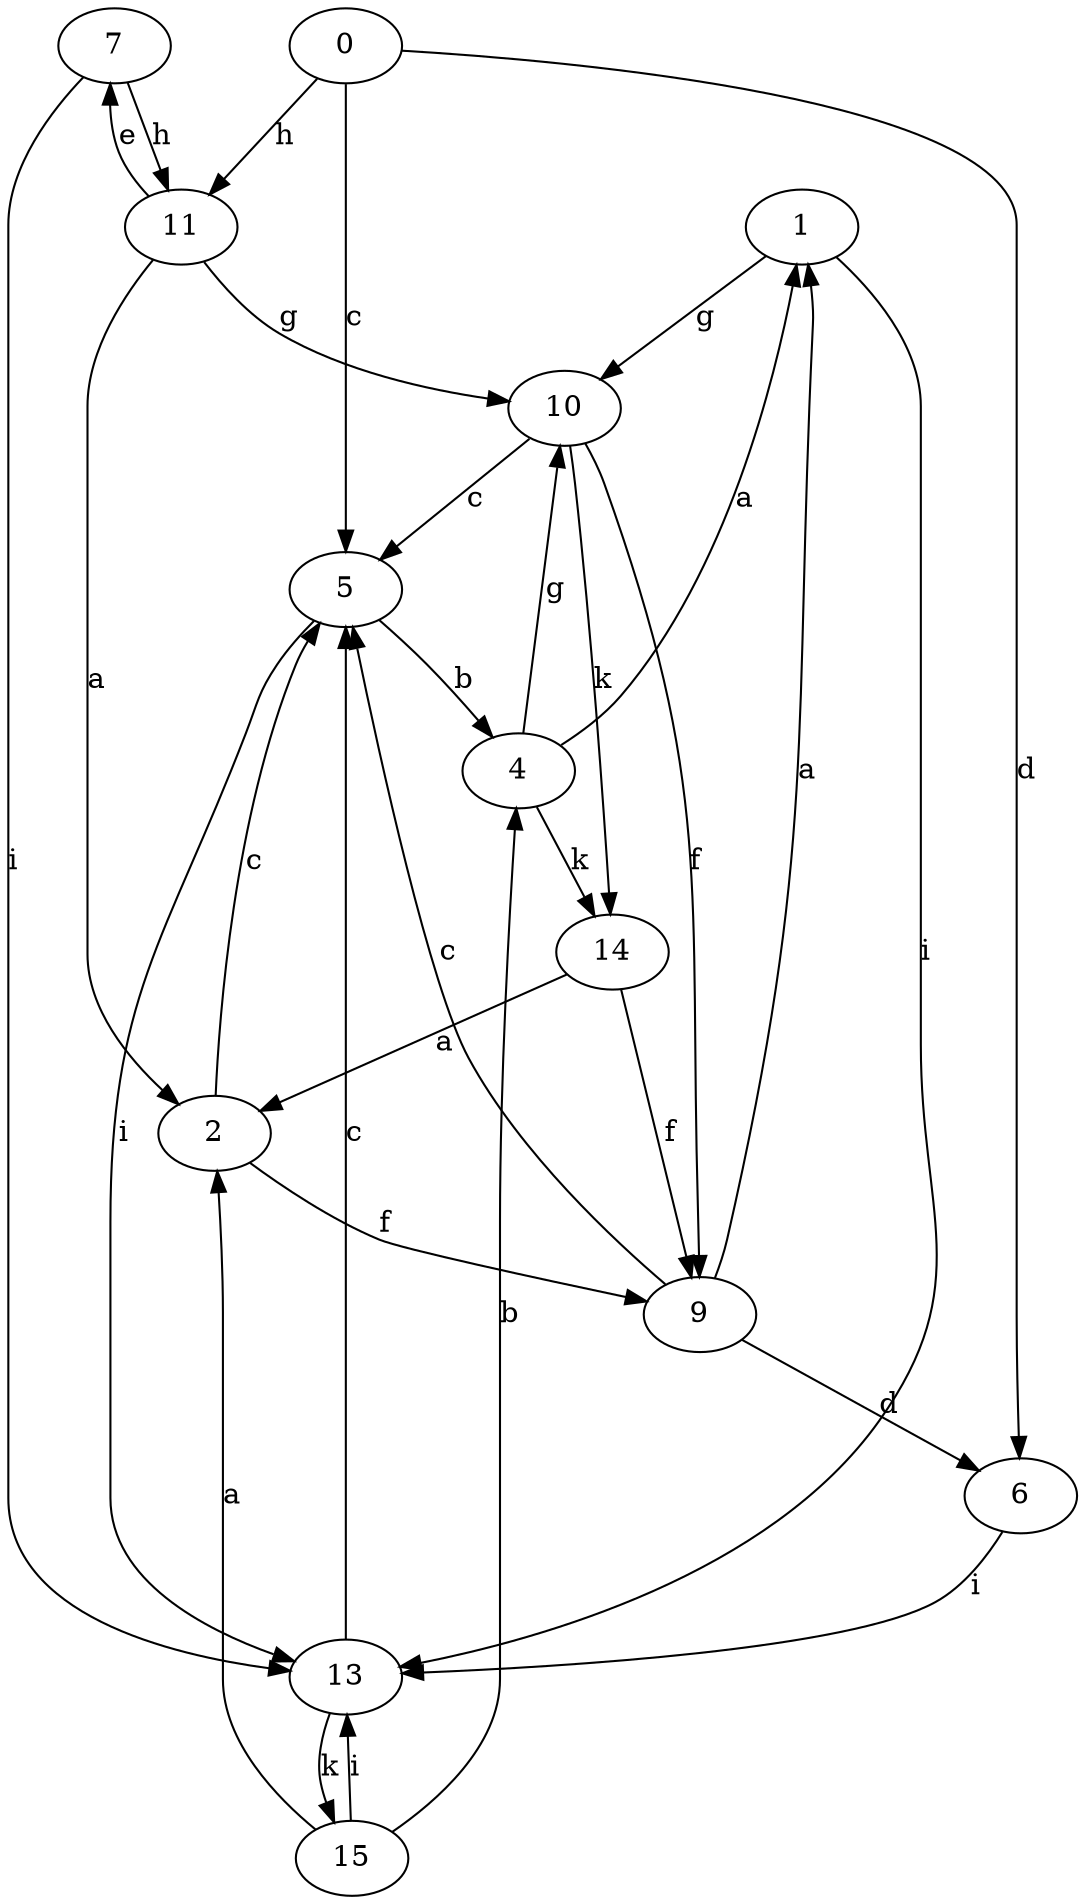 strict digraph  {
1;
2;
4;
5;
6;
7;
0;
9;
10;
11;
13;
14;
15;
1 -> 10  [label=g];
1 -> 13  [label=i];
2 -> 5  [label=c];
2 -> 9  [label=f];
4 -> 1  [label=a];
4 -> 10  [label=g];
4 -> 14  [label=k];
5 -> 4  [label=b];
5 -> 13  [label=i];
6 -> 13  [label=i];
7 -> 11  [label=h];
7 -> 13  [label=i];
0 -> 5  [label=c];
0 -> 6  [label=d];
0 -> 11  [label=h];
9 -> 1  [label=a];
9 -> 5  [label=c];
9 -> 6  [label=d];
10 -> 5  [label=c];
10 -> 9  [label=f];
10 -> 14  [label=k];
11 -> 2  [label=a];
11 -> 7  [label=e];
11 -> 10  [label=g];
13 -> 5  [label=c];
13 -> 15  [label=k];
14 -> 2  [label=a];
14 -> 9  [label=f];
15 -> 2  [label=a];
15 -> 4  [label=b];
15 -> 13  [label=i];
}

